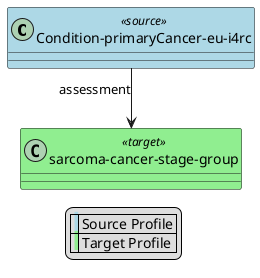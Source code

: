 
@startuml
!define RECTANGLE class
skinparam linetype ortho

skinparam class {
    BackgroundColor<<source>> LightBlue
    BackgroundColor<<target>> LightGreen
}
RECTANGLE ConditionprimaryCancereui4rc as "Condition-primaryCancer-eu-i4rc" <<source>> [[StructureDefinition-Condition-primaryCancer-eu-i4rc.html]]
RECTANGLE sarcomacancerstagegroup as "sarcoma-cancer-stage-group" <<target>> [[StructureDefinition-sarcoma-cancer-stage-group.html]]
ConditionprimaryCancereui4rc --> sarcomacancerstagegroup : "assessment"

legend
  | <back:LightBlue> | Source Profile |
  | <back:LightGreen> | Target Profile |
endlegend

@enduml
